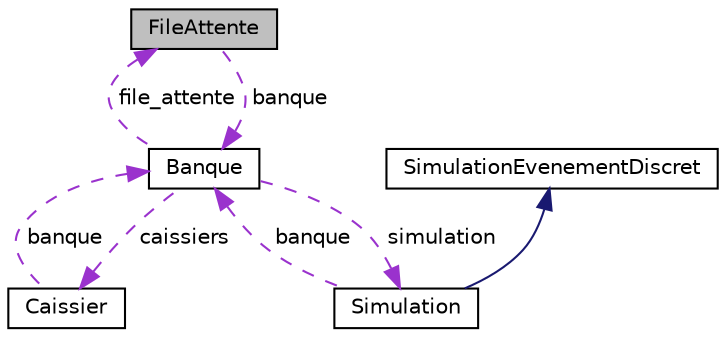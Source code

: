 digraph "FileAttente"
{
  edge [fontname="Helvetica",fontsize="10",labelfontname="Helvetica",labelfontsize="10"];
  node [fontname="Helvetica",fontsize="10",shape=record];
  Node1 [label="FileAttente",height=0.2,width=0.4,color="black", fillcolor="grey75", style="filled", fontcolor="black"];
  Node2 -> Node1 [dir="back",color="darkorchid3",fontsize="10",style="dashed",label=" banque" ,fontname="Helvetica"];
  Node2 [label="Banque",height=0.2,width=0.4,color="black", fillcolor="white", style="filled",URL="$classBanque.html"];
  Node3 -> Node2 [dir="back",color="darkorchid3",fontsize="10",style="dashed",label=" caissiers" ,fontname="Helvetica"];
  Node3 [label="Caissier",height=0.2,width=0.4,color="black", fillcolor="white", style="filled",URL="$classCaissier.html"];
  Node2 -> Node3 [dir="back",color="darkorchid3",fontsize="10",style="dashed",label=" banque" ,fontname="Helvetica"];
  Node4 -> Node2 [dir="back",color="darkorchid3",fontsize="10",style="dashed",label=" simulation" ,fontname="Helvetica"];
  Node4 [label="Simulation",height=0.2,width=0.4,color="black", fillcolor="white", style="filled",URL="$classSimulation.html"];
  Node5 -> Node4 [dir="back",color="midnightblue",fontsize="10",style="solid",fontname="Helvetica"];
  Node5 [label="SimulationEvenementDiscret",height=0.2,width=0.4,color="black", fillcolor="white", style="filled",URL="$classSimulationEvenementDiscret.html"];
  Node2 -> Node4 [dir="back",color="darkorchid3",fontsize="10",style="dashed",label=" banque" ,fontname="Helvetica"];
  Node1 -> Node2 [dir="back",color="darkorchid3",fontsize="10",style="dashed",label=" file_attente" ,fontname="Helvetica"];
}

